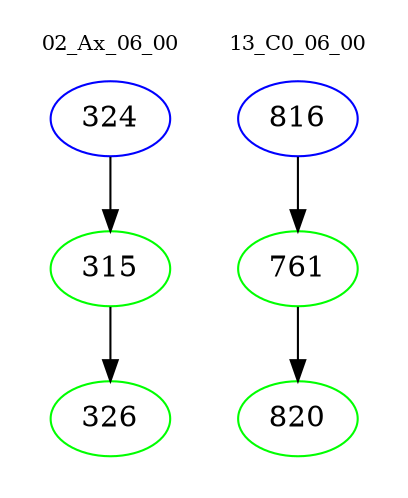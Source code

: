 digraph{
subgraph cluster_0 {
color = white
label = "02_Ax_06_00";
fontsize=10;
T0_324 [label="324", color="blue"]
T0_324 -> T0_315 [color="black"]
T0_315 [label="315", color="green"]
T0_315 -> T0_326 [color="black"]
T0_326 [label="326", color="green"]
}
subgraph cluster_1 {
color = white
label = "13_C0_06_00";
fontsize=10;
T1_816 [label="816", color="blue"]
T1_816 -> T1_761 [color="black"]
T1_761 [label="761", color="green"]
T1_761 -> T1_820 [color="black"]
T1_820 [label="820", color="green"]
}
}
